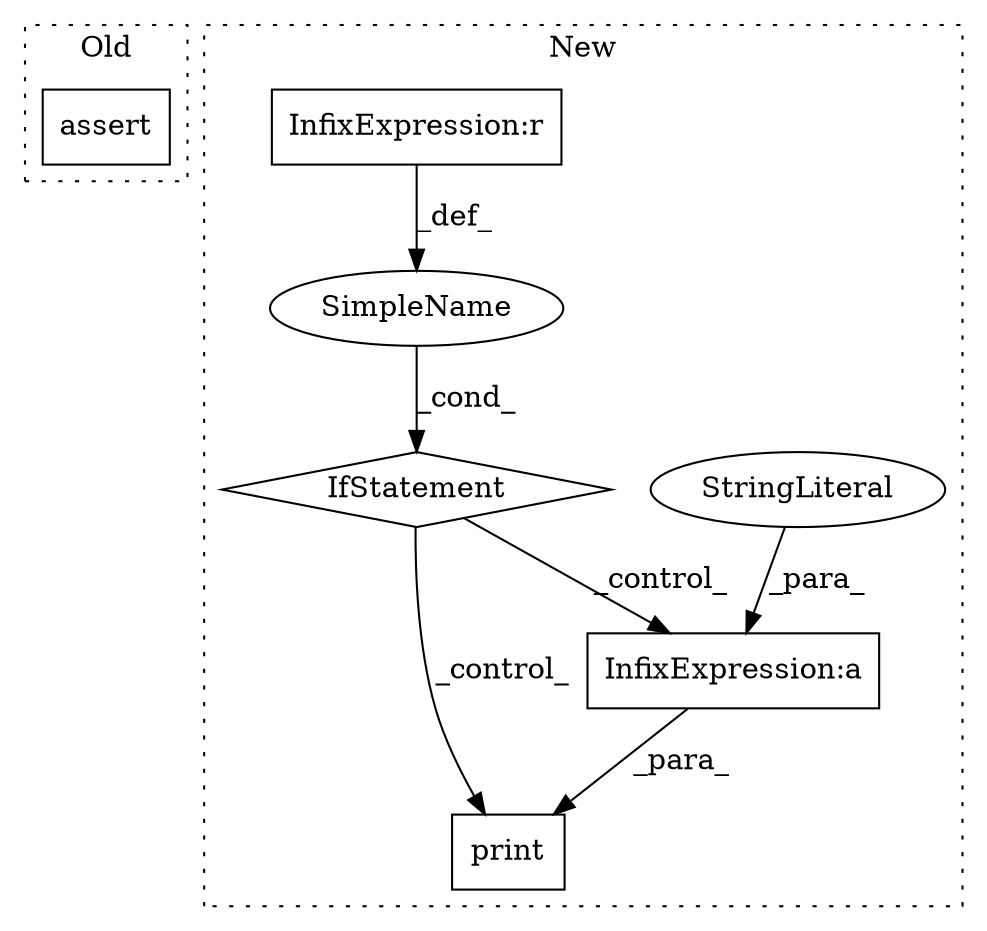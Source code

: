 digraph G {
subgraph cluster0 {
1 [label="assert" a="32" s="6902,6982" l="15,1" shape="box"];
label = "Old";
style="dotted";
}
subgraph cluster1 {
2 [label="print" a="32" s="6709,6902" l="6,1" shape="box"];
3 [label="IfStatement" a="25" s="6321,6366" l="4,2" shape="diamond"];
4 [label="SimpleName" a="42" s="" l="" shape="ellipse"];
5 [label="InfixExpression:a" a="27" s="6865" l="3" shape="box"];
6 [label="StringLiteral" a="45" s="6868" l="34" shape="ellipse"];
7 [label="InfixExpression:r" a="27" s="6362" l="3" shape="box"];
label = "New";
style="dotted";
}
3 -> 2 [label="_control_"];
3 -> 5 [label="_control_"];
4 -> 3 [label="_cond_"];
5 -> 2 [label="_para_"];
6 -> 5 [label="_para_"];
7 -> 4 [label="_def_"];
}